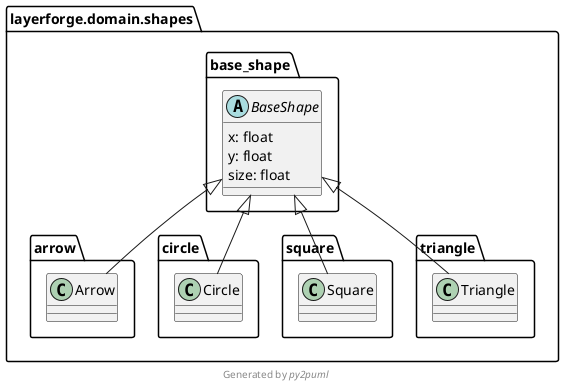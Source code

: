 @startuml layerforge.domain.shapes
!pragma useIntermediatePackages false

class layerforge.domain.shapes.arrow.Arrow {
}
class layerforge.domain.shapes.circle.Circle {
}
class layerforge.domain.shapes.square.Square {
}
class layerforge.domain.shapes.triangle.Triangle {
}
abstract class layerforge.domain.shapes.base_shape.BaseShape {
  x: float
  y: float
  size: float
}
layerforge.domain.shapes.base_shape.BaseShape <|-- layerforge.domain.shapes.arrow.Arrow
layerforge.domain.shapes.base_shape.BaseShape <|-- layerforge.domain.shapes.circle.Circle
layerforge.domain.shapes.base_shape.BaseShape <|-- layerforge.domain.shapes.square.Square
layerforge.domain.shapes.base_shape.BaseShape <|-- layerforge.domain.shapes.triangle.Triangle
footer Generated by //py2puml//
@enduml